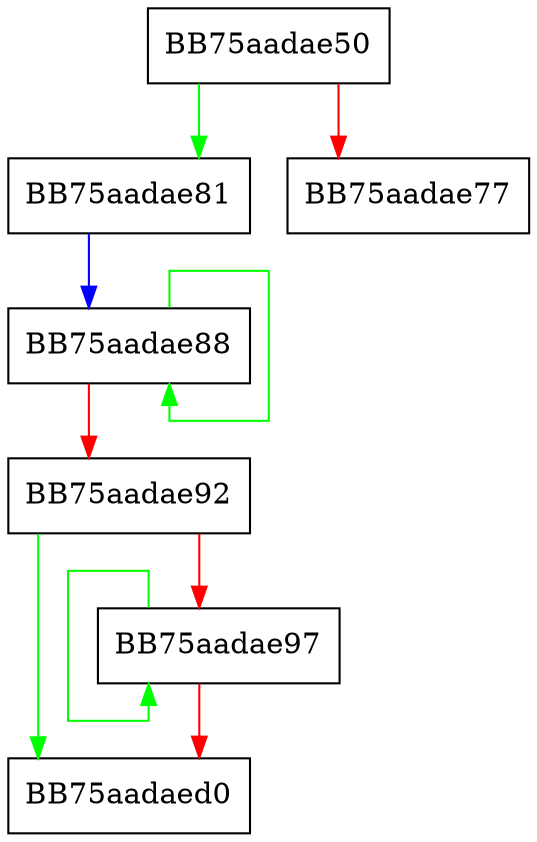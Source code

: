 digraph WriteText {
  node [shape="box"];
  graph [splines=ortho];
  BB75aadae50 -> BB75aadae81 [color="green"];
  BB75aadae50 -> BB75aadae77 [color="red"];
  BB75aadae81 -> BB75aadae88 [color="blue"];
  BB75aadae88 -> BB75aadae88 [color="green"];
  BB75aadae88 -> BB75aadae92 [color="red"];
  BB75aadae92 -> BB75aadaed0 [color="green"];
  BB75aadae92 -> BB75aadae97 [color="red"];
  BB75aadae97 -> BB75aadae97 [color="green"];
  BB75aadae97 -> BB75aadaed0 [color="red"];
}